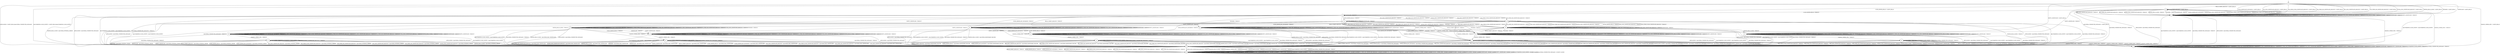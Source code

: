 digraph g {

	s0 [shape="circle" label="s0"];
	s1 [shape="circle" label="s1"];
	s2 [shape="circle" label="s2"];
	s3 [shape="circle" label="s3"];
	s4 [shape="circle" label="s4"];
	s5 [shape="circle" label="s5"];
	s6 [shape="circle" label="s6"];
	s7 [shape="circle" label="s7"];
	s8 [shape="circle" label="s8"];
	s9 [shape="circle" label="s9"];
	s10 [shape="circle" label="s10"];
	s11 [shape="circle" label="s11"];
	s12 [shape="circle" label="s12"];
	s13 [shape="circle" label="s13"];
	s14 [shape="circle" label="s14"];
	s15 [shape="circle" label="s15"];
	s16 [shape="circle" label="s16"];
	s17 [shape="circle" label="s17"];
	s18 [shape="circle" label="s18"];
	s19 [shape="circle" label="s19"];
	s20 [shape="circle" label="s20"];
	s21 [shape="circle" label="s21"];
	s22 [shape="circle" label="s22"];
	s0 -> s2 [label="HELLO_VERIFY_REQUEST / CLIENT_HELLO+"];
	s0 -> s6 [label="ECDH_SERVER_HELLO / CLIENT_HELLO"];
	s0 -> s1 [label="ECDH_SERVER_KEY_EXCHANGE / CLIENT_HELLO"];
	s0 -> s1 [label="RSA_SIGN_CERTIFICATE_REQUEST / CLIENT_HELLO"];
	s0 -> s1 [label="RSA_FIXED_ECDH_CERTIFICATE_REQUEST / CLIENT_HELLO"];
	s0 -> s1 [label="RSA_FIXED_DH_CERTIFICATE_REQUEST / CLIENT_HELLO"];
	s0 -> s1 [label="DSS_SIGN_CERTIFICATE_REQUEST / CLIENT_HELLO"];
	s0 -> s1 [label="DSS_FIXED_DH_CERTIFICATE_REQUEST / CLIENT_HELLO"];
	s0 -> s1 [label="ECDSA_SIGN_CERTIFICATE_REQUEST / CLIENT_HELLO"];
	s0 -> s1 [label="SERVER_HELLO_DONE / CLIENT_HELLO"];
	s0 -> s5 [label="CHANGE_CIPHER_SPEC / CLIENT_HELLO"];
	s0 -> s1 [label="FINISHED / CLIENT_HELLO"];
	s0 -> s3 [label="APPLICATION / CLIENT_HELLO|Alert(FATAL,UNEXPECTED_MESSAGE)"];
	s0 -> s1 [label="CERTIFICATE / CLIENT_HELLO"];
	s0 -> s20 [label="EMPTY_CERTIFICATE / CLIENT_HELLO"];
	s0 -> s3 [label="Alert(WARNING,CLOSE_NOTIFY) / CLIENT_HELLO|Alert(WARNING,CLOSE_NOTIFY)"];
	s0 -> s3 [label="Alert(FATAL,UNEXPECTED_MESSAGE) / CLIENT_HELLO"];
	s1 -> s1 [label="HELLO_VERIFY_REQUEST / TIMEOUT"];
	s1 -> s1 [label="ECDH_SERVER_HELLO / TIMEOUT"];
	s1 -> s1 [label="ECDH_SERVER_KEY_EXCHANGE / TIMEOUT"];
	s1 -> s1 [label="RSA_SIGN_CERTIFICATE_REQUEST / TIMEOUT"];
	s1 -> s1 [label="RSA_FIXED_ECDH_CERTIFICATE_REQUEST / TIMEOUT"];
	s1 -> s1 [label="RSA_FIXED_DH_CERTIFICATE_REQUEST / TIMEOUT"];
	s1 -> s1 [label="DSS_SIGN_CERTIFICATE_REQUEST / TIMEOUT"];
	s1 -> s1 [label="DSS_FIXED_DH_CERTIFICATE_REQUEST / TIMEOUT"];
	s1 -> s1 [label="ECDSA_SIGN_CERTIFICATE_REQUEST / TIMEOUT"];
	s1 -> s1 [label="SERVER_HELLO_DONE / TIMEOUT"];
	s1 -> s5 [label="CHANGE_CIPHER_SPEC / TIMEOUT"];
	s1 -> s1 [label="FINISHED / TIMEOUT"];
	s1 -> s3 [label="APPLICATION / Alert(FATAL,UNEXPECTED_MESSAGE)"];
	s1 -> s1 [label="CERTIFICATE / TIMEOUT"];
	s1 -> s1 [label="EMPTY_CERTIFICATE / TIMEOUT"];
	s1 -> s3 [label="Alert(WARNING,CLOSE_NOTIFY) / Alert(WARNING,CLOSE_NOTIFY)"];
	s1 -> s3 [label="Alert(FATAL,UNEXPECTED_MESSAGE) / TIMEOUT"];
	s2 -> s2 [label="HELLO_VERIFY_REQUEST / CLIENT_HELLO"];
	s2 -> s6 [label="ECDH_SERVER_HELLO / TIMEOUT"];
	s2 -> s1 [label="ECDH_SERVER_KEY_EXCHANGE / TIMEOUT"];
	s2 -> s1 [label="RSA_SIGN_CERTIFICATE_REQUEST / TIMEOUT"];
	s2 -> s1 [label="RSA_FIXED_ECDH_CERTIFICATE_REQUEST / TIMEOUT"];
	s2 -> s1 [label="RSA_FIXED_DH_CERTIFICATE_REQUEST / TIMEOUT"];
	s2 -> s1 [label="DSS_SIGN_CERTIFICATE_REQUEST / TIMEOUT"];
	s2 -> s1 [label="DSS_FIXED_DH_CERTIFICATE_REQUEST / TIMEOUT"];
	s2 -> s1 [label="ECDSA_SIGN_CERTIFICATE_REQUEST / TIMEOUT"];
	s2 -> s1 [label="SERVER_HELLO_DONE / TIMEOUT"];
	s2 -> s5 [label="CHANGE_CIPHER_SPEC / TIMEOUT"];
	s2 -> s1 [label="FINISHED / TIMEOUT"];
	s2 -> s3 [label="APPLICATION / Alert(FATAL,UNEXPECTED_MESSAGE)"];
	s2 -> s1 [label="CERTIFICATE / TIMEOUT"];
	s2 -> s20 [label="EMPTY_CERTIFICATE / TIMEOUT"];
	s2 -> s3 [label="Alert(WARNING,CLOSE_NOTIFY) / Alert(WARNING,CLOSE_NOTIFY)"];
	s2 -> s3 [label="Alert(FATAL,UNEXPECTED_MESSAGE) / TIMEOUT"];
	s3 -> s4 [label="HELLO_VERIFY_REQUEST / TIMEOUT"];
	s3 -> s4 [label="ECDH_SERVER_HELLO / TIMEOUT"];
	s3 -> s4 [label="ECDH_SERVER_KEY_EXCHANGE / TIMEOUT"];
	s3 -> s4 [label="RSA_SIGN_CERTIFICATE_REQUEST / TIMEOUT"];
	s3 -> s4 [label="RSA_FIXED_ECDH_CERTIFICATE_REQUEST / TIMEOUT"];
	s3 -> s4 [label="RSA_FIXED_DH_CERTIFICATE_REQUEST / TIMEOUT"];
	s3 -> s4 [label="DSS_SIGN_CERTIFICATE_REQUEST / TIMEOUT"];
	s3 -> s4 [label="DSS_FIXED_DH_CERTIFICATE_REQUEST / TIMEOUT"];
	s3 -> s4 [label="ECDSA_SIGN_CERTIFICATE_REQUEST / TIMEOUT"];
	s3 -> s4 [label="SERVER_HELLO_DONE / TIMEOUT"];
	s3 -> s4 [label="CHANGE_CIPHER_SPEC / TIMEOUT"];
	s3 -> s4 [label="FINISHED / TIMEOUT"];
	s3 -> s4 [label="APPLICATION / TIMEOUT"];
	s3 -> s4 [label="CERTIFICATE / TIMEOUT"];
	s3 -> s4 [label="EMPTY_CERTIFICATE / TIMEOUT"];
	s3 -> s4 [label="Alert(WARNING,CLOSE_NOTIFY) / TIMEOUT"];
	s3 -> s4 [label="Alert(FATAL,UNEXPECTED_MESSAGE) / TIMEOUT"];
	s4 -> s4 [label="HELLO_VERIFY_REQUEST / SOCKET_CLOSED"];
	s4 -> s4 [label="ECDH_SERVER_HELLO / SOCKET_CLOSED"];
	s4 -> s4 [label="ECDH_SERVER_KEY_EXCHANGE / SOCKET_CLOSED"];
	s4 -> s4 [label="RSA_SIGN_CERTIFICATE_REQUEST / SOCKET_CLOSED"];
	s4 -> s4 [label="RSA_FIXED_ECDH_CERTIFICATE_REQUEST / SOCKET_CLOSED"];
	s4 -> s4 [label="RSA_FIXED_DH_CERTIFICATE_REQUEST / SOCKET_CLOSED"];
	s4 -> s4 [label="DSS_SIGN_CERTIFICATE_REQUEST / SOCKET_CLOSED"];
	s4 -> s4 [label="DSS_FIXED_DH_CERTIFICATE_REQUEST / SOCKET_CLOSED"];
	s4 -> s4 [label="ECDSA_SIGN_CERTIFICATE_REQUEST / SOCKET_CLOSED"];
	s4 -> s4 [label="SERVER_HELLO_DONE / SOCKET_CLOSED"];
	s4 -> s4 [label="CHANGE_CIPHER_SPEC / SOCKET_CLOSED"];
	s4 -> s4 [label="FINISHED / SOCKET_CLOSED"];
	s4 -> s4 [label="APPLICATION / SOCKET_CLOSED"];
	s4 -> s4 [label="CERTIFICATE / SOCKET_CLOSED"];
	s4 -> s4 [label="EMPTY_CERTIFICATE / SOCKET_CLOSED"];
	s4 -> s4 [label="Alert(WARNING,CLOSE_NOTIFY) / SOCKET_CLOSED"];
	s4 -> s4 [label="Alert(FATAL,UNEXPECTED_MESSAGE) / SOCKET_CLOSED"];
	s5 -> s5 [label="HELLO_VERIFY_REQUEST / TIMEOUT"];
	s5 -> s5 [label="ECDH_SERVER_HELLO / TIMEOUT"];
	s5 -> s5 [label="ECDH_SERVER_KEY_EXCHANGE / TIMEOUT"];
	s5 -> s5 [label="RSA_SIGN_CERTIFICATE_REQUEST / TIMEOUT"];
	s5 -> s5 [label="RSA_FIXED_ECDH_CERTIFICATE_REQUEST / TIMEOUT"];
	s5 -> s5 [label="RSA_FIXED_DH_CERTIFICATE_REQUEST / TIMEOUT"];
	s5 -> s5 [label="DSS_SIGN_CERTIFICATE_REQUEST / TIMEOUT"];
	s5 -> s5 [label="DSS_FIXED_DH_CERTIFICATE_REQUEST / TIMEOUT"];
	s5 -> s5 [label="ECDSA_SIGN_CERTIFICATE_REQUEST / TIMEOUT"];
	s5 -> s5 [label="SERVER_HELLO_DONE / TIMEOUT"];
	s5 -> s5 [label="CHANGE_CIPHER_SPEC / TIMEOUT"];
	s5 -> s5 [label="FINISHED / TIMEOUT"];
	s5 -> s5 [label="APPLICATION / TIMEOUT"];
	s5 -> s5 [label="CERTIFICATE / TIMEOUT"];
	s5 -> s5 [label="EMPTY_CERTIFICATE / TIMEOUT"];
	s5 -> s5 [label="Alert(WARNING,CLOSE_NOTIFY) / TIMEOUT"];
	s5 -> s5 [label="Alert(FATAL,UNEXPECTED_MESSAGE) / TIMEOUT"];
	s6 -> s8 [label="HELLO_VERIFY_REQUEST / TIMEOUT"];
	s6 -> s15 [label="ECDH_SERVER_HELLO / TIMEOUT"];
	s6 -> s10 [label="ECDH_SERVER_KEY_EXCHANGE / TIMEOUT"];
	s6 -> s18 [label="RSA_SIGN_CERTIFICATE_REQUEST / TIMEOUT"];
	s6 -> s18 [label="RSA_FIXED_ECDH_CERTIFICATE_REQUEST / TIMEOUT"];
	s6 -> s18 [label="RSA_FIXED_DH_CERTIFICATE_REQUEST / TIMEOUT"];
	s6 -> s18 [label="DSS_SIGN_CERTIFICATE_REQUEST / TIMEOUT"];
	s6 -> s18 [label="DSS_FIXED_DH_CERTIFICATE_REQUEST / TIMEOUT"];
	s6 -> s18 [label="ECDSA_SIGN_CERTIFICATE_REQUEST / TIMEOUT"];
	s6 -> s3 [label="SERVER_HELLO_DONE / Alert(FATAL,INTERNAL_ERROR)"];
	s6 -> s7 [label="CHANGE_CIPHER_SPEC / TIMEOUT"];
	s6 -> s8 [label="FINISHED / TIMEOUT"];
	s6 -> s3 [label="APPLICATION / Alert(FATAL,UNEXPECTED_MESSAGE)"];
	s6 -> s6 [label="CERTIFICATE / TIMEOUT"];
	s6 -> s9 [label="EMPTY_CERTIFICATE / TIMEOUT"];
	s6 -> s3 [label="Alert(WARNING,CLOSE_NOTIFY) / Alert(WARNING,CLOSE_NOTIFY)"];
	s6 -> s3 [label="Alert(FATAL,UNEXPECTED_MESSAGE) / TIMEOUT"];
	s7 -> s3 [label="HELLO_VERIFY_REQUEST / Alert(FATAL,UNEXPECTED_MESSAGE)"];
	s7 -> s3 [label="ECDH_SERVER_HELLO / Alert(FATAL,UNEXPECTED_MESSAGE)"];
	s7 -> s3 [label="ECDH_SERVER_KEY_EXCHANGE / Alert(FATAL,UNEXPECTED_MESSAGE)"];
	s7 -> s3 [label="RSA_SIGN_CERTIFICATE_REQUEST / Alert(FATAL,UNEXPECTED_MESSAGE)"];
	s7 -> s3 [label="RSA_FIXED_ECDH_CERTIFICATE_REQUEST / Alert(FATAL,UNEXPECTED_MESSAGE)"];
	s7 -> s3 [label="RSA_FIXED_DH_CERTIFICATE_REQUEST / Alert(FATAL,UNEXPECTED_MESSAGE)"];
	s7 -> s3 [label="DSS_SIGN_CERTIFICATE_REQUEST / Alert(FATAL,UNEXPECTED_MESSAGE)"];
	s7 -> s3 [label="DSS_FIXED_DH_CERTIFICATE_REQUEST / Alert(FATAL,UNEXPECTED_MESSAGE)"];
	s7 -> s3 [label="ECDSA_SIGN_CERTIFICATE_REQUEST / Alert(FATAL,UNEXPECTED_MESSAGE)"];
	s7 -> s3 [label="SERVER_HELLO_DONE / Alert(FATAL,UNEXPECTED_MESSAGE)"];
	s7 -> s5 [label="CHANGE_CIPHER_SPEC / TIMEOUT"];
	s7 -> s3 [label="FINISHED / Alert(FATAL,UNEXPECTED_MESSAGE)"];
	s7 -> s7 [label="APPLICATION / TIMEOUT"];
	s7 -> s3 [label="CERTIFICATE / Alert(FATAL,UNEXPECTED_MESSAGE)"];
	s7 -> s3 [label="EMPTY_CERTIFICATE / Alert(FATAL,UNEXPECTED_MESSAGE)"];
	s7 -> s7 [label="Alert(WARNING,CLOSE_NOTIFY) / TIMEOUT"];
	s7 -> s7 [label="Alert(FATAL,UNEXPECTED_MESSAGE) / TIMEOUT"];
	s8 -> s8 [label="HELLO_VERIFY_REQUEST / TIMEOUT"];
	s8 -> s20 [label="ECDH_SERVER_HELLO / TIMEOUT"];
	s8 -> s8 [label="ECDH_SERVER_KEY_EXCHANGE / TIMEOUT"];
	s8 -> s8 [label="RSA_SIGN_CERTIFICATE_REQUEST / TIMEOUT"];
	s8 -> s8 [label="RSA_FIXED_ECDH_CERTIFICATE_REQUEST / TIMEOUT"];
	s8 -> s8 [label="RSA_FIXED_DH_CERTIFICATE_REQUEST / TIMEOUT"];
	s8 -> s8 [label="DSS_SIGN_CERTIFICATE_REQUEST / TIMEOUT"];
	s8 -> s8 [label="DSS_FIXED_DH_CERTIFICATE_REQUEST / TIMEOUT"];
	s8 -> s8 [label="ECDSA_SIGN_CERTIFICATE_REQUEST / TIMEOUT"];
	s8 -> s3 [label="SERVER_HELLO_DONE / Alert(FATAL,UNEXPECTED_MESSAGE)"];
	s8 -> s7 [label="CHANGE_CIPHER_SPEC / TIMEOUT"];
	s8 -> s20 [label="FINISHED / TIMEOUT"];
	s8 -> s3 [label="APPLICATION / Alert(FATAL,UNEXPECTED_MESSAGE)"];
	s8 -> s8 [label="CERTIFICATE / TIMEOUT"];
	s8 -> s8 [label="EMPTY_CERTIFICATE / TIMEOUT"];
	s8 -> s3 [label="Alert(WARNING,CLOSE_NOTIFY) / Alert(WARNING,CLOSE_NOTIFY)"];
	s8 -> s3 [label="Alert(FATAL,UNEXPECTED_MESSAGE) / TIMEOUT"];
	s9 -> s9 [label="HELLO_VERIFY_REQUEST / TIMEOUT"];
	s9 -> s13 [label="ECDH_SERVER_HELLO / TIMEOUT"];
	s9 -> s9 [label="ECDH_SERVER_KEY_EXCHANGE / TIMEOUT"];
	s9 -> s9 [label="RSA_SIGN_CERTIFICATE_REQUEST / TIMEOUT"];
	s9 -> s9 [label="RSA_FIXED_ECDH_CERTIFICATE_REQUEST / TIMEOUT"];
	s9 -> s9 [label="RSA_FIXED_DH_CERTIFICATE_REQUEST / TIMEOUT"];
	s9 -> s9 [label="DSS_SIGN_CERTIFICATE_REQUEST / TIMEOUT"];
	s9 -> s9 [label="DSS_FIXED_DH_CERTIFICATE_REQUEST / TIMEOUT"];
	s9 -> s9 [label="ECDSA_SIGN_CERTIFICATE_REQUEST / TIMEOUT"];
	s9 -> s3 [label="SERVER_HELLO_DONE / Alert(FATAL,BAD_CERTIFICATE)"];
	s9 -> s12 [label="CHANGE_CIPHER_SPEC / TIMEOUT"];
	s9 -> s9 [label="FINISHED / TIMEOUT"];
	s9 -> s3 [label="APPLICATION / Alert(FATAL,UNEXPECTED_MESSAGE)"];
	s9 -> s13 [label="CERTIFICATE / TIMEOUT"];
	s9 -> s13 [label="EMPTY_CERTIFICATE / TIMEOUT"];
	s9 -> s3 [label="Alert(WARNING,CLOSE_NOTIFY) / Alert(WARNING,CLOSE_NOTIFY)"];
	s9 -> s3 [label="Alert(FATAL,UNEXPECTED_MESSAGE) / TIMEOUT"];
	s10 -> s10 [label="HELLO_VERIFY_REQUEST / TIMEOUT"];
	s10 -> s14 [label="ECDH_SERVER_HELLO / TIMEOUT"];
	s10 -> s14 [label="ECDH_SERVER_KEY_EXCHANGE / TIMEOUT"];
	s10 -> s10 [label="RSA_SIGN_CERTIFICATE_REQUEST / TIMEOUT"];
	s10 -> s10 [label="RSA_FIXED_ECDH_CERTIFICATE_REQUEST / TIMEOUT"];
	s10 -> s10 [label="RSA_FIXED_DH_CERTIFICATE_REQUEST / TIMEOUT"];
	s10 -> s10 [label="DSS_SIGN_CERTIFICATE_REQUEST / TIMEOUT"];
	s10 -> s10 [label="DSS_FIXED_DH_CERTIFICATE_REQUEST / TIMEOUT"];
	s10 -> s10 [label="ECDSA_SIGN_CERTIFICATE_REQUEST / TIMEOUT"];
	s10 -> s3 [label="SERVER_HELLO_DONE / Alert(FATAL,HANDSHAKE_FAILURE)"];
	s10 -> s11 [label="CHANGE_CIPHER_SPEC / TIMEOUT"];
	s10 -> s10 [label="FINISHED / TIMEOUT"];
	s10 -> s3 [label="APPLICATION / Alert(FATAL,UNEXPECTED_MESSAGE)"];
	s10 -> s10 [label="CERTIFICATE / TIMEOUT"];
	s10 -> s10 [label="EMPTY_CERTIFICATE / TIMEOUT"];
	s10 -> s3 [label="Alert(WARNING,CLOSE_NOTIFY) / Alert(WARNING,CLOSE_NOTIFY)"];
	s10 -> s3 [label="Alert(FATAL,UNEXPECTED_MESSAGE) / TIMEOUT"];
	s11 -> s3 [label="HELLO_VERIFY_REQUEST / Alert(FATAL,HANDSHAKE_FAILURE)"];
	s11 -> s3 [label="ECDH_SERVER_HELLO / Alert(FATAL,HANDSHAKE_FAILURE)"];
	s11 -> s3 [label="ECDH_SERVER_KEY_EXCHANGE / Alert(FATAL,HANDSHAKE_FAILURE)"];
	s11 -> s3 [label="RSA_SIGN_CERTIFICATE_REQUEST / Alert(FATAL,HANDSHAKE_FAILURE)"];
	s11 -> s3 [label="RSA_FIXED_ECDH_CERTIFICATE_REQUEST / Alert(FATAL,HANDSHAKE_FAILURE)"];
	s11 -> s3 [label="RSA_FIXED_DH_CERTIFICATE_REQUEST / Alert(FATAL,HANDSHAKE_FAILURE)"];
	s11 -> s3 [label="DSS_SIGN_CERTIFICATE_REQUEST / Alert(FATAL,HANDSHAKE_FAILURE)"];
	s11 -> s3 [label="DSS_FIXED_DH_CERTIFICATE_REQUEST / Alert(FATAL,HANDSHAKE_FAILURE)"];
	s11 -> s3 [label="ECDSA_SIGN_CERTIFICATE_REQUEST / Alert(FATAL,HANDSHAKE_FAILURE)"];
	s11 -> s3 [label="SERVER_HELLO_DONE / Alert(FATAL,HANDSHAKE_FAILURE)"];
	s11 -> s5 [label="CHANGE_CIPHER_SPEC / TIMEOUT"];
	s11 -> s3 [label="FINISHED / Alert(FATAL,HANDSHAKE_FAILURE)"];
	s11 -> s11 [label="APPLICATION / TIMEOUT"];
	s11 -> s3 [label="CERTIFICATE / Alert(FATAL,HANDSHAKE_FAILURE)"];
	s11 -> s3 [label="EMPTY_CERTIFICATE / Alert(FATAL,HANDSHAKE_FAILURE)"];
	s11 -> s11 [label="Alert(WARNING,CLOSE_NOTIFY) / TIMEOUT"];
	s11 -> s11 [label="Alert(FATAL,UNEXPECTED_MESSAGE) / TIMEOUT"];
	s12 -> s3 [label="HELLO_VERIFY_REQUEST / Alert(FATAL,BAD_CERTIFICATE)"];
	s12 -> s3 [label="ECDH_SERVER_HELLO / Alert(FATAL,BAD_CERTIFICATE)"];
	s12 -> s3 [label="ECDH_SERVER_KEY_EXCHANGE / Alert(FATAL,BAD_CERTIFICATE)"];
	s12 -> s3 [label="RSA_SIGN_CERTIFICATE_REQUEST / Alert(FATAL,BAD_CERTIFICATE)"];
	s12 -> s3 [label="RSA_FIXED_ECDH_CERTIFICATE_REQUEST / Alert(FATAL,BAD_CERTIFICATE)"];
	s12 -> s3 [label="RSA_FIXED_DH_CERTIFICATE_REQUEST / Alert(FATAL,BAD_CERTIFICATE)"];
	s12 -> s3 [label="DSS_SIGN_CERTIFICATE_REQUEST / Alert(FATAL,BAD_CERTIFICATE)"];
	s12 -> s3 [label="DSS_FIXED_DH_CERTIFICATE_REQUEST / Alert(FATAL,BAD_CERTIFICATE)"];
	s12 -> s3 [label="ECDSA_SIGN_CERTIFICATE_REQUEST / Alert(FATAL,BAD_CERTIFICATE)"];
	s12 -> s3 [label="SERVER_HELLO_DONE / Alert(FATAL,BAD_CERTIFICATE)"];
	s12 -> s5 [label="CHANGE_CIPHER_SPEC / TIMEOUT"];
	s12 -> s3 [label="FINISHED / Alert(FATAL,BAD_CERTIFICATE)"];
	s12 -> s12 [label="APPLICATION / TIMEOUT"];
	s12 -> s3 [label="CERTIFICATE / Alert(FATAL,BAD_CERTIFICATE)"];
	s12 -> s3 [label="EMPTY_CERTIFICATE / Alert(FATAL,BAD_CERTIFICATE)"];
	s12 -> s12 [label="Alert(WARNING,CLOSE_NOTIFY) / TIMEOUT"];
	s12 -> s12 [label="Alert(FATAL,UNEXPECTED_MESSAGE) / TIMEOUT"];
	s13 -> s13 [label="HELLO_VERIFY_REQUEST / TIMEOUT"];
	s13 -> s13 [label="ECDH_SERVER_HELLO / TIMEOUT"];
	s13 -> s13 [label="ECDH_SERVER_KEY_EXCHANGE / TIMEOUT"];
	s13 -> s13 [label="RSA_SIGN_CERTIFICATE_REQUEST / TIMEOUT"];
	s13 -> s13 [label="RSA_FIXED_ECDH_CERTIFICATE_REQUEST / TIMEOUT"];
	s13 -> s13 [label="RSA_FIXED_DH_CERTIFICATE_REQUEST / TIMEOUT"];
	s13 -> s13 [label="DSS_SIGN_CERTIFICATE_REQUEST / TIMEOUT"];
	s13 -> s13 [label="DSS_FIXED_DH_CERTIFICATE_REQUEST / TIMEOUT"];
	s13 -> s13 [label="ECDSA_SIGN_CERTIFICATE_REQUEST / TIMEOUT"];
	s13 -> s13 [label="SERVER_HELLO_DONE / TIMEOUT"];
	s13 -> s12 [label="CHANGE_CIPHER_SPEC / TIMEOUT"];
	s13 -> s13 [label="FINISHED / TIMEOUT"];
	s13 -> s3 [label="APPLICATION / Alert(FATAL,UNEXPECTED_MESSAGE)"];
	s13 -> s13 [label="CERTIFICATE / TIMEOUT"];
	s13 -> s13 [label="EMPTY_CERTIFICATE / TIMEOUT"];
	s13 -> s3 [label="Alert(WARNING,CLOSE_NOTIFY) / Alert(WARNING,CLOSE_NOTIFY)"];
	s13 -> s3 [label="Alert(FATAL,UNEXPECTED_MESSAGE) / TIMEOUT"];
	s14 -> s14 [label="HELLO_VERIFY_REQUEST / TIMEOUT"];
	s14 -> s14 [label="ECDH_SERVER_HELLO / TIMEOUT"];
	s14 -> s14 [label="ECDH_SERVER_KEY_EXCHANGE / TIMEOUT"];
	s14 -> s14 [label="RSA_SIGN_CERTIFICATE_REQUEST / TIMEOUT"];
	s14 -> s14 [label="RSA_FIXED_ECDH_CERTIFICATE_REQUEST / TIMEOUT"];
	s14 -> s14 [label="RSA_FIXED_DH_CERTIFICATE_REQUEST / TIMEOUT"];
	s14 -> s14 [label="DSS_SIGN_CERTIFICATE_REQUEST / TIMEOUT"];
	s14 -> s14 [label="DSS_FIXED_DH_CERTIFICATE_REQUEST / TIMEOUT"];
	s14 -> s14 [label="ECDSA_SIGN_CERTIFICATE_REQUEST / TIMEOUT"];
	s14 -> s14 [label="SERVER_HELLO_DONE / TIMEOUT"];
	s14 -> s11 [label="CHANGE_CIPHER_SPEC / TIMEOUT"];
	s14 -> s14 [label="FINISHED / TIMEOUT"];
	s14 -> s3 [label="APPLICATION / Alert(FATAL,UNEXPECTED_MESSAGE)"];
	s14 -> s14 [label="CERTIFICATE / TIMEOUT"];
	s14 -> s14 [label="EMPTY_CERTIFICATE / TIMEOUT"];
	s14 -> s3 [label="Alert(WARNING,CLOSE_NOTIFY) / Alert(WARNING,CLOSE_NOTIFY)"];
	s14 -> s3 [label="Alert(FATAL,UNEXPECTED_MESSAGE) / TIMEOUT"];
	s15 -> s20 [label="HELLO_VERIFY_REQUEST / TIMEOUT"];
	s15 -> s15 [label="ECDH_SERVER_HELLO / TIMEOUT"];
	s15 -> s14 [label="ECDH_SERVER_KEY_EXCHANGE / TIMEOUT"];
	s15 -> s19 [label="RSA_SIGN_CERTIFICATE_REQUEST / TIMEOUT"];
	s15 -> s19 [label="RSA_FIXED_ECDH_CERTIFICATE_REQUEST / TIMEOUT"];
	s15 -> s19 [label="RSA_FIXED_DH_CERTIFICATE_REQUEST / TIMEOUT"];
	s15 -> s19 [label="DSS_SIGN_CERTIFICATE_REQUEST / TIMEOUT"];
	s15 -> s19 [label="DSS_FIXED_DH_CERTIFICATE_REQUEST / TIMEOUT"];
	s15 -> s19 [label="ECDSA_SIGN_CERTIFICATE_REQUEST / TIMEOUT"];
	s15 -> s16 [label="SERVER_HELLO_DONE / TIMEOUT"];
	s15 -> s7 [label="CHANGE_CIPHER_SPEC / TIMEOUT"];
	s15 -> s20 [label="FINISHED / TIMEOUT"];
	s15 -> s3 [label="APPLICATION / Alert(FATAL,UNEXPECTED_MESSAGE)"];
	s15 -> s15 [label="CERTIFICATE / TIMEOUT"];
	s15 -> s13 [label="EMPTY_CERTIFICATE / TIMEOUT"];
	s15 -> s3 [label="Alert(WARNING,CLOSE_NOTIFY) / Alert(WARNING,CLOSE_NOTIFY)"];
	s15 -> s3 [label="Alert(FATAL,UNEXPECTED_MESSAGE) / TIMEOUT"];
	s16 -> s16 [label="HELLO_VERIFY_REQUEST / TIMEOUT"];
	s16 -> s16 [label="ECDH_SERVER_HELLO / TIMEOUT"];
	s16 -> s16 [label="ECDH_SERVER_KEY_EXCHANGE / TIMEOUT"];
	s16 -> s16 [label="RSA_SIGN_CERTIFICATE_REQUEST / TIMEOUT"];
	s16 -> s16 [label="RSA_FIXED_ECDH_CERTIFICATE_REQUEST / TIMEOUT"];
	s16 -> s16 [label="RSA_FIXED_DH_CERTIFICATE_REQUEST / TIMEOUT"];
	s16 -> s16 [label="DSS_SIGN_CERTIFICATE_REQUEST / TIMEOUT"];
	s16 -> s16 [label="DSS_FIXED_DH_CERTIFICATE_REQUEST / TIMEOUT"];
	s16 -> s16 [label="ECDSA_SIGN_CERTIFICATE_REQUEST / TIMEOUT"];
	s16 -> s16 [label="SERVER_HELLO_DONE / TIMEOUT"];
	s16 -> s17 [label="CHANGE_CIPHER_SPEC / TIMEOUT"];
	s16 -> s16 [label="FINISHED / TIMEOUT"];
	s16 -> s3 [label="APPLICATION / Alert(FATAL,UNEXPECTED_MESSAGE)"];
	s16 -> s16 [label="CERTIFICATE / TIMEOUT"];
	s16 -> s16 [label="EMPTY_CERTIFICATE / TIMEOUT"];
	s16 -> s3 [label="Alert(WARNING,CLOSE_NOTIFY) / Alert(WARNING,CLOSE_NOTIFY)"];
	s16 -> s3 [label="Alert(FATAL,UNEXPECTED_MESSAGE) / TIMEOUT"];
	s17 -> s3 [label="HELLO_VERIFY_REQUEST / Alert(FATAL,INTERNAL_ERROR)"];
	s17 -> s3 [label="ECDH_SERVER_HELLO / Alert(FATAL,INTERNAL_ERROR)"];
	s17 -> s3 [label="ECDH_SERVER_KEY_EXCHANGE / Alert(FATAL,INTERNAL_ERROR)"];
	s17 -> s3 [label="RSA_SIGN_CERTIFICATE_REQUEST / Alert(FATAL,INTERNAL_ERROR)"];
	s17 -> s3 [label="RSA_FIXED_ECDH_CERTIFICATE_REQUEST / Alert(FATAL,INTERNAL_ERROR)"];
	s17 -> s3 [label="RSA_FIXED_DH_CERTIFICATE_REQUEST / Alert(FATAL,INTERNAL_ERROR)"];
	s17 -> s3 [label="DSS_SIGN_CERTIFICATE_REQUEST / Alert(FATAL,INTERNAL_ERROR)"];
	s17 -> s3 [label="DSS_FIXED_DH_CERTIFICATE_REQUEST / Alert(FATAL,INTERNAL_ERROR)"];
	s17 -> s3 [label="ECDSA_SIGN_CERTIFICATE_REQUEST / Alert(FATAL,INTERNAL_ERROR)"];
	s17 -> s3 [label="SERVER_HELLO_DONE / Alert(FATAL,INTERNAL_ERROR)"];
	s17 -> s5 [label="CHANGE_CIPHER_SPEC / TIMEOUT"];
	s17 -> s3 [label="FINISHED / Alert(FATAL,INTERNAL_ERROR)"];
	s17 -> s17 [label="APPLICATION / TIMEOUT"];
	s17 -> s3 [label="CERTIFICATE / Alert(FATAL,INTERNAL_ERROR)"];
	s17 -> s3 [label="EMPTY_CERTIFICATE / Alert(FATAL,INTERNAL_ERROR)"];
	s17 -> s17 [label="Alert(WARNING,CLOSE_NOTIFY) / TIMEOUT"];
	s17 -> s17 [label="Alert(FATAL,UNEXPECTED_MESSAGE) / TIMEOUT"];
	s18 -> s8 [label="HELLO_VERIFY_REQUEST / TIMEOUT"];
	s18 -> s19 [label="ECDH_SERVER_HELLO / TIMEOUT"];
	s18 -> s10 [label="ECDH_SERVER_KEY_EXCHANGE / TIMEOUT"];
	s18 -> s19 [label="RSA_SIGN_CERTIFICATE_REQUEST / TIMEOUT"];
	s18 -> s19 [label="RSA_FIXED_ECDH_CERTIFICATE_REQUEST / TIMEOUT"];
	s18 -> s19 [label="RSA_FIXED_DH_CERTIFICATE_REQUEST / TIMEOUT"];
	s18 -> s19 [label="DSS_SIGN_CERTIFICATE_REQUEST / TIMEOUT"];
	s18 -> s19 [label="DSS_FIXED_DH_CERTIFICATE_REQUEST / TIMEOUT"];
	s18 -> s19 [label="ECDSA_SIGN_CERTIFICATE_REQUEST / TIMEOUT"];
	s18 -> s3 [label="SERVER_HELLO_DONE / TIMEOUT"];
	s18 -> s7 [label="CHANGE_CIPHER_SPEC / TIMEOUT"];
	s18 -> s8 [label="FINISHED / TIMEOUT"];
	s18 -> s3 [label="APPLICATION / Alert(FATAL,UNEXPECTED_MESSAGE)"];
	s18 -> s18 [label="CERTIFICATE / TIMEOUT"];
	s18 -> s9 [label="EMPTY_CERTIFICATE / TIMEOUT"];
	s18 -> s3 [label="Alert(WARNING,CLOSE_NOTIFY) / Alert(WARNING,CLOSE_NOTIFY)"];
	s18 -> s3 [label="Alert(FATAL,UNEXPECTED_MESSAGE) / TIMEOUT"];
	s19 -> s20 [label="HELLO_VERIFY_REQUEST / TIMEOUT"];
	s19 -> s19 [label="ECDH_SERVER_HELLO / TIMEOUT"];
	s19 -> s14 [label="ECDH_SERVER_KEY_EXCHANGE / TIMEOUT"];
	s19 -> s19 [label="RSA_SIGN_CERTIFICATE_REQUEST / TIMEOUT"];
	s19 -> s19 [label="RSA_FIXED_ECDH_CERTIFICATE_REQUEST / TIMEOUT"];
	s19 -> s19 [label="RSA_FIXED_DH_CERTIFICATE_REQUEST / TIMEOUT"];
	s19 -> s19 [label="DSS_SIGN_CERTIFICATE_REQUEST / TIMEOUT"];
	s19 -> s19 [label="DSS_FIXED_DH_CERTIFICATE_REQUEST / TIMEOUT"];
	s19 -> s19 [label="ECDSA_SIGN_CERTIFICATE_REQUEST / TIMEOUT"];
	s19 -> s21 [label="SERVER_HELLO_DONE / TIMEOUT"];
	s19 -> s7 [label="CHANGE_CIPHER_SPEC / TIMEOUT"];
	s19 -> s20 [label="FINISHED / TIMEOUT"];
	s19 -> s3 [label="APPLICATION / Alert(FATAL,UNEXPECTED_MESSAGE)"];
	s19 -> s19 [label="CERTIFICATE / TIMEOUT"];
	s19 -> s13 [label="EMPTY_CERTIFICATE / TIMEOUT"];
	s19 -> s3 [label="Alert(WARNING,CLOSE_NOTIFY) / Alert(WARNING,CLOSE_NOTIFY)"];
	s19 -> s3 [label="Alert(FATAL,UNEXPECTED_MESSAGE) / TIMEOUT"];
	s20 -> s20 [label="HELLO_VERIFY_REQUEST / TIMEOUT"];
	s20 -> s20 [label="ECDH_SERVER_HELLO / TIMEOUT"];
	s20 -> s20 [label="ECDH_SERVER_KEY_EXCHANGE / TIMEOUT"];
	s20 -> s20 [label="RSA_SIGN_CERTIFICATE_REQUEST / TIMEOUT"];
	s20 -> s20 [label="RSA_FIXED_ECDH_CERTIFICATE_REQUEST / TIMEOUT"];
	s20 -> s20 [label="RSA_FIXED_DH_CERTIFICATE_REQUEST / TIMEOUT"];
	s20 -> s20 [label="DSS_SIGN_CERTIFICATE_REQUEST / TIMEOUT"];
	s20 -> s20 [label="DSS_FIXED_DH_CERTIFICATE_REQUEST / TIMEOUT"];
	s20 -> s20 [label="ECDSA_SIGN_CERTIFICATE_REQUEST / TIMEOUT"];
	s20 -> s20 [label="SERVER_HELLO_DONE / TIMEOUT"];
	s20 -> s7 [label="CHANGE_CIPHER_SPEC / TIMEOUT"];
	s20 -> s20 [label="FINISHED / TIMEOUT"];
	s20 -> s3 [label="APPLICATION / Alert(FATAL,UNEXPECTED_MESSAGE)"];
	s20 -> s20 [label="CERTIFICATE / TIMEOUT"];
	s20 -> s20 [label="EMPTY_CERTIFICATE / TIMEOUT"];
	s20 -> s3 [label="Alert(WARNING,CLOSE_NOTIFY) / Alert(WARNING,CLOSE_NOTIFY)"];
	s20 -> s3 [label="Alert(FATAL,UNEXPECTED_MESSAGE) / TIMEOUT"];
	s21 -> s21 [label="HELLO_VERIFY_REQUEST / TIMEOUT"];
	s21 -> s21 [label="ECDH_SERVER_HELLO / TIMEOUT"];
	s21 -> s21 [label="ECDH_SERVER_KEY_EXCHANGE / TIMEOUT"];
	s21 -> s21 [label="RSA_SIGN_CERTIFICATE_REQUEST / TIMEOUT"];
	s21 -> s21 [label="RSA_FIXED_ECDH_CERTIFICATE_REQUEST / TIMEOUT"];
	s21 -> s21 [label="RSA_FIXED_DH_CERTIFICATE_REQUEST / TIMEOUT"];
	s21 -> s21 [label="DSS_SIGN_CERTIFICATE_REQUEST / TIMEOUT"];
	s21 -> s21 [label="DSS_FIXED_DH_CERTIFICATE_REQUEST / TIMEOUT"];
	s21 -> s21 [label="ECDSA_SIGN_CERTIFICATE_REQUEST / TIMEOUT"];
	s21 -> s21 [label="SERVER_HELLO_DONE / TIMEOUT"];
	s21 -> s22 [label="CHANGE_CIPHER_SPEC / TIMEOUT"];
	s21 -> s21 [label="FINISHED / TIMEOUT"];
	s21 -> s3 [label="APPLICATION / Alert(FATAL,UNEXPECTED_MESSAGE)"];
	s21 -> s21 [label="CERTIFICATE / TIMEOUT"];
	s21 -> s21 [label="EMPTY_CERTIFICATE / TIMEOUT"];
	s21 -> s3 [label="Alert(WARNING,CLOSE_NOTIFY) / Alert(WARNING,CLOSE_NOTIFY)"];
	s21 -> s3 [label="Alert(FATAL,UNEXPECTED_MESSAGE) / TIMEOUT"];
	s22 -> s3 [label="HELLO_VERIFY_REQUEST / TIMEOUT"];
	s22 -> s3 [label="ECDH_SERVER_HELLO / TIMEOUT"];
	s22 -> s3 [label="ECDH_SERVER_KEY_EXCHANGE / TIMEOUT"];
	s22 -> s3 [label="RSA_SIGN_CERTIFICATE_REQUEST / TIMEOUT"];
	s22 -> s3 [label="RSA_FIXED_ECDH_CERTIFICATE_REQUEST / TIMEOUT"];
	s22 -> s3 [label="RSA_FIXED_DH_CERTIFICATE_REQUEST / TIMEOUT"];
	s22 -> s3 [label="DSS_SIGN_CERTIFICATE_REQUEST / TIMEOUT"];
	s22 -> s3 [label="DSS_FIXED_DH_CERTIFICATE_REQUEST / TIMEOUT"];
	s22 -> s3 [label="ECDSA_SIGN_CERTIFICATE_REQUEST / TIMEOUT"];
	s22 -> s3 [label="SERVER_HELLO_DONE / TIMEOUT"];
	s22 -> s5 [label="CHANGE_CIPHER_SPEC / TIMEOUT"];
	s22 -> s3 [label="FINISHED / TIMEOUT"];
	s22 -> s22 [label="APPLICATION / TIMEOUT"];
	s22 -> s3 [label="CERTIFICATE / TIMEOUT"];
	s22 -> s3 [label="EMPTY_CERTIFICATE / TIMEOUT"];
	s22 -> s22 [label="Alert(WARNING,CLOSE_NOTIFY) / TIMEOUT"];
	s22 -> s22 [label="Alert(FATAL,UNEXPECTED_MESSAGE) / TIMEOUT"];

__start0 [label="" shape="none" width="0" height="0"];
__start0 -> s0;

}
